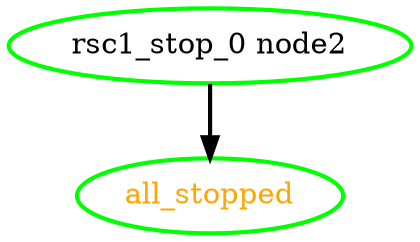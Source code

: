 digraph "g" {
"all_stopped" [ style=bold color="green" fontcolor="orange" ]
"rsc1_stop_0 node2" -> "all_stopped" [ style = bold]
"rsc1_stop_0 node2" [ style=bold color="green" fontcolor="black" ]
}
